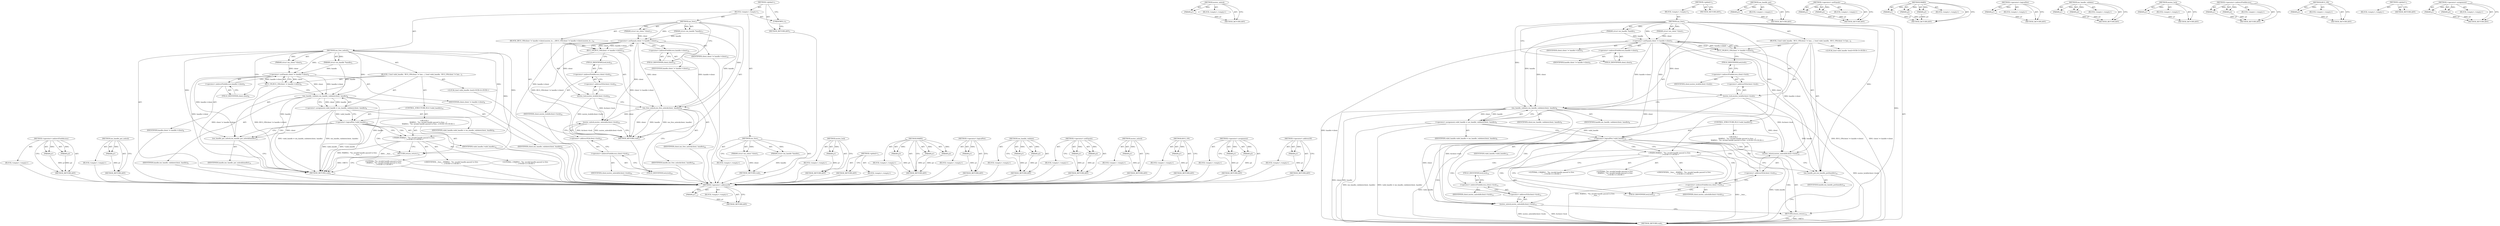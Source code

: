 digraph "&lt;operator&gt;.addressOf" {
vulnerable_93 [label=<(METHOD,&lt;operator&gt;.addressOf)>];
vulnerable_94 [label=<(PARAM,p1)>];
vulnerable_95 [label=<(BLOCK,&lt;empty&gt;,&lt;empty&gt;)>];
vulnerable_96 [label=<(METHOD_RETURN,ANY)>];
vulnerable_117 [label=<(METHOD,mutex_unlock)>];
vulnerable_118 [label=<(PARAM,p1)>];
vulnerable_119 [label=<(BLOCK,&lt;empty&gt;,&lt;empty&gt;)>];
vulnerable_120 [label=<(METHOD_RETURN,ANY)>];
vulnerable_6 [label=<(METHOD,&lt;global&gt;)<SUB>1</SUB>>];
vulnerable_7 [label=<(BLOCK,&lt;empty&gt;,&lt;empty&gt;)<SUB>1</SUB>>];
vulnerable_8 [label=<(METHOD,ion_free)<SUB>1</SUB>>];
vulnerable_9 [label=<(PARAM,struct ion_client *client)<SUB>1</SUB>>];
vulnerable_10 [label=<(PARAM,struct ion_handle *handle)<SUB>1</SUB>>];
vulnerable_11 [label=<(BLOCK,{
 	bool valid_handle;
 
 	BUG_ON(client != han...,{
 	bool valid_handle;
 
 	BUG_ON(client != han...)<SUB>2</SUB>>];
vulnerable_12 [label="<(LOCAL,bool valid_handle: bool)<SUB>3</SUB>>"];
vulnerable_13 [label=<(BUG_ON,BUG_ON(client != handle-&gt;client))<SUB>5</SUB>>];
vulnerable_14 [label=<(&lt;operator&gt;.notEquals,client != handle-&gt;client)<SUB>5</SUB>>];
vulnerable_15 [label=<(IDENTIFIER,client,client != handle-&gt;client)<SUB>5</SUB>>];
vulnerable_16 [label=<(&lt;operator&gt;.indirectFieldAccess,handle-&gt;client)<SUB>5</SUB>>];
vulnerable_17 [label=<(IDENTIFIER,handle,client != handle-&gt;client)<SUB>5</SUB>>];
vulnerable_18 [label=<(FIELD_IDENTIFIER,client,client)<SUB>5</SUB>>];
vulnerable_19 [label=<(mutex_lock,mutex_lock(&amp;client-&gt;lock))<SUB>7</SUB>>];
vulnerable_20 [label=<(&lt;operator&gt;.addressOf,&amp;client-&gt;lock)<SUB>7</SUB>>];
vulnerable_21 [label=<(&lt;operator&gt;.indirectFieldAccess,client-&gt;lock)<SUB>7</SUB>>];
vulnerable_22 [label=<(IDENTIFIER,client,mutex_lock(&amp;client-&gt;lock))<SUB>7</SUB>>];
vulnerable_23 [label=<(FIELD_IDENTIFIER,lock,lock)<SUB>7</SUB>>];
vulnerable_24 [label=<(&lt;operator&gt;.assignment,valid_handle = ion_handle_validate(client, handle))<SUB>8</SUB>>];
vulnerable_25 [label=<(IDENTIFIER,valid_handle,valid_handle = ion_handle_validate(client, handle))<SUB>8</SUB>>];
vulnerable_26 [label=<(ion_handle_validate,ion_handle_validate(client, handle))<SUB>8</SUB>>];
vulnerable_27 [label=<(IDENTIFIER,client,ion_handle_validate(client, handle))<SUB>8</SUB>>];
vulnerable_28 [label=<(IDENTIFIER,handle,ion_handle_validate(client, handle))<SUB>8</SUB>>];
vulnerable_29 [label=<(CONTROL_STRUCTURE,IF,if (!valid_handle))<SUB>10</SUB>>];
vulnerable_30 [label=<(&lt;operator&gt;.logicalNot,!valid_handle)<SUB>10</SUB>>];
vulnerable_31 [label=<(IDENTIFIER,valid_handle,!valid_handle)<SUB>10</SUB>>];
vulnerable_32 [label="<(BLOCK,{
 		WARN(1, &quot;%s: invalid handle passed to free...,{
 		WARN(1, &quot;%s: invalid handle passed to free...)<SUB>10</SUB>>"];
vulnerable_33 [label="<(WARN,WARN(1, &quot;%s: invalid handle passed to free.\n&quot;,...)<SUB>11</SUB>>"];
vulnerable_34 [label="<(LITERAL,1,WARN(1, &quot;%s: invalid handle passed to free.\n&quot;,...)<SUB>11</SUB>>"];
vulnerable_35 [label="<(LITERAL,&quot;%s: invalid handle passed to free.\n&quot;,WARN(1, &quot;%s: invalid handle passed to free.\n&quot;,...)<SUB>11</SUB>>"];
vulnerable_36 [label="<(IDENTIFIER,__func__,WARN(1, &quot;%s: invalid handle passed to free.\n&quot;,...)<SUB>11</SUB>>"];
vulnerable_37 [label=<(mutex_unlock,mutex_unlock(&amp;client-&gt;lock))<SUB>12</SUB>>];
vulnerable_38 [label=<(&lt;operator&gt;.addressOf,&amp;client-&gt;lock)<SUB>12</SUB>>];
vulnerable_39 [label=<(&lt;operator&gt;.indirectFieldAccess,client-&gt;lock)<SUB>12</SUB>>];
vulnerable_40 [label=<(IDENTIFIER,client,mutex_unlock(&amp;client-&gt;lock))<SUB>12</SUB>>];
vulnerable_41 [label=<(FIELD_IDENTIFIER,lock,lock)<SUB>12</SUB>>];
vulnerable_42 [label=<(RETURN,return;,return;)<SUB>13</SUB>>];
vulnerable_43 [label=<(mutex_unlock,mutex_unlock(&amp;client-&gt;lock))<SUB>15</SUB>>];
vulnerable_44 [label=<(&lt;operator&gt;.addressOf,&amp;client-&gt;lock)<SUB>15</SUB>>];
vulnerable_45 [label=<(&lt;operator&gt;.indirectFieldAccess,client-&gt;lock)<SUB>15</SUB>>];
vulnerable_46 [label=<(IDENTIFIER,client,mutex_unlock(&amp;client-&gt;lock))<SUB>15</SUB>>];
vulnerable_47 [label=<(FIELD_IDENTIFIER,lock,lock)<SUB>15</SUB>>];
vulnerable_48 [label=<(ion_handle_put,ion_handle_put(handle))<SUB>16</SUB>>];
vulnerable_49 [label=<(IDENTIFIER,handle,ion_handle_put(handle))<SUB>16</SUB>>];
vulnerable_50 [label=<(METHOD_RETURN,void)<SUB>1</SUB>>];
vulnerable_52 [label=<(METHOD_RETURN,ANY)<SUB>1</SUB>>];
vulnerable_121 [label=<(METHOD,ion_handle_put)>];
vulnerable_122 [label=<(PARAM,p1)>];
vulnerable_123 [label=<(BLOCK,&lt;empty&gt;,&lt;empty&gt;)>];
vulnerable_124 [label=<(METHOD_RETURN,ANY)>];
vulnerable_79 [label=<(METHOD,&lt;operator&gt;.notEquals)>];
vulnerable_80 [label=<(PARAM,p1)>];
vulnerable_81 [label=<(PARAM,p2)>];
vulnerable_82 [label=<(BLOCK,&lt;empty&gt;,&lt;empty&gt;)>];
vulnerable_83 [label=<(METHOD_RETURN,ANY)>];
vulnerable_111 [label=<(METHOD,WARN)>];
vulnerable_112 [label=<(PARAM,p1)>];
vulnerable_113 [label=<(PARAM,p2)>];
vulnerable_114 [label=<(PARAM,p3)>];
vulnerable_115 [label=<(BLOCK,&lt;empty&gt;,&lt;empty&gt;)>];
vulnerable_116 [label=<(METHOD_RETURN,ANY)>];
vulnerable_107 [label=<(METHOD,&lt;operator&gt;.logicalNot)>];
vulnerable_108 [label=<(PARAM,p1)>];
vulnerable_109 [label=<(BLOCK,&lt;empty&gt;,&lt;empty&gt;)>];
vulnerable_110 [label=<(METHOD_RETURN,ANY)>];
vulnerable_102 [label=<(METHOD,ion_handle_validate)>];
vulnerable_103 [label=<(PARAM,p1)>];
vulnerable_104 [label=<(PARAM,p2)>];
vulnerable_105 [label=<(BLOCK,&lt;empty&gt;,&lt;empty&gt;)>];
vulnerable_106 [label=<(METHOD_RETURN,ANY)>];
vulnerable_89 [label=<(METHOD,mutex_lock)>];
vulnerable_90 [label=<(PARAM,p1)>];
vulnerable_91 [label=<(BLOCK,&lt;empty&gt;,&lt;empty&gt;)>];
vulnerable_92 [label=<(METHOD_RETURN,ANY)>];
vulnerable_84 [label=<(METHOD,&lt;operator&gt;.indirectFieldAccess)>];
vulnerable_85 [label=<(PARAM,p1)>];
vulnerable_86 [label=<(PARAM,p2)>];
vulnerable_87 [label=<(BLOCK,&lt;empty&gt;,&lt;empty&gt;)>];
vulnerable_88 [label=<(METHOD_RETURN,ANY)>];
vulnerable_75 [label=<(METHOD,BUG_ON)>];
vulnerable_76 [label=<(PARAM,p1)>];
vulnerable_77 [label=<(BLOCK,&lt;empty&gt;,&lt;empty&gt;)>];
vulnerable_78 [label=<(METHOD_RETURN,ANY)>];
vulnerable_69 [label=<(METHOD,&lt;global&gt;)<SUB>1</SUB>>];
vulnerable_70 [label=<(BLOCK,&lt;empty&gt;,&lt;empty&gt;)>];
vulnerable_71 [label=<(METHOD_RETURN,ANY)>];
vulnerable_97 [label=<(METHOD,&lt;operator&gt;.assignment)>];
vulnerable_98 [label=<(PARAM,p1)>];
vulnerable_99 [label=<(PARAM,p2)>];
vulnerable_100 [label=<(BLOCK,&lt;empty&gt;,&lt;empty&gt;)>];
vulnerable_101 [label=<(METHOD_RETURN,ANY)>];
fixed_101 [label=<(METHOD,&lt;operator&gt;.indirectFieldAccess)>];
fixed_102 [label=<(PARAM,p1)>];
fixed_103 [label=<(PARAM,p2)>];
fixed_104 [label=<(BLOCK,&lt;empty&gt;,&lt;empty&gt;)>];
fixed_105 [label=<(METHOD_RETURN,ANY)>];
fixed_126 [label=<(METHOD,ion_handle_put_nolock)>];
fixed_127 [label=<(PARAM,p1)>];
fixed_128 [label=<(BLOCK,&lt;empty&gt;,&lt;empty&gt;)>];
fixed_129 [label=<(METHOD_RETURN,ANY)>];
fixed_6 [label=<(METHOD,&lt;global&gt;)<SUB>1</SUB>>];
fixed_7 [label=<(BLOCK,&lt;empty&gt;,&lt;empty&gt;)<SUB>1</SUB>>];
fixed_8 [label=<(METHOD,ion_free)<SUB>1</SUB>>];
fixed_9 [label=<(PARAM,struct ion_client *client)<SUB>1</SUB>>];
fixed_10 [label=<(PARAM,struct ion_handle *handle)<SUB>1</SUB>>];
fixed_11 [label=<(BLOCK,&lt;empty&gt;,&lt;empty&gt;)>];
fixed_12 [label=<(METHOD_RETURN,void)<SUB>1</SUB>>];
fixed_14 [label=<(UNKNOWN,),))<SUB>1</SUB>>];
fixed_15 [label=<(METHOD,ion_free_nolock)<SUB>2</SUB>>];
fixed_16 [label=<(PARAM,struct ion_client *client)<SUB>2</SUB>>];
fixed_17 [label=<(PARAM,struct ion_handle *handle)<SUB>2</SUB>>];
fixed_18 [label=<(BLOCK,{
 	bool valid_handle;
 
 	BUG_ON(client != han...,{
 	bool valid_handle;
 
 	BUG_ON(client != han...)<SUB>3</SUB>>];
fixed_19 [label="<(LOCAL,bool valid_handle: bool)<SUB>4</SUB>>"];
fixed_20 [label=<(BUG_ON,BUG_ON(client != handle-&gt;client))<SUB>6</SUB>>];
fixed_21 [label=<(&lt;operator&gt;.notEquals,client != handle-&gt;client)<SUB>6</SUB>>];
fixed_22 [label=<(IDENTIFIER,client,client != handle-&gt;client)<SUB>6</SUB>>];
fixed_23 [label=<(&lt;operator&gt;.indirectFieldAccess,handle-&gt;client)<SUB>6</SUB>>];
fixed_24 [label=<(IDENTIFIER,handle,client != handle-&gt;client)<SUB>6</SUB>>];
fixed_25 [label=<(FIELD_IDENTIFIER,client,client)<SUB>6</SUB>>];
fixed_26 [label=<(&lt;operator&gt;.assignment,valid_handle = ion_handle_validate(client, handle))<SUB>8</SUB>>];
fixed_27 [label=<(IDENTIFIER,valid_handle,valid_handle = ion_handle_validate(client, handle))<SUB>8</SUB>>];
fixed_28 [label=<(ion_handle_validate,ion_handle_validate(client, handle))<SUB>8</SUB>>];
fixed_29 [label=<(IDENTIFIER,client,ion_handle_validate(client, handle))<SUB>8</SUB>>];
fixed_30 [label=<(IDENTIFIER,handle,ion_handle_validate(client, handle))<SUB>8</SUB>>];
fixed_31 [label=<(CONTROL_STRUCTURE,IF,if (!valid_handle))<SUB>10</SUB>>];
fixed_32 [label=<(&lt;operator&gt;.logicalNot,!valid_handle)<SUB>10</SUB>>];
fixed_33 [label=<(IDENTIFIER,valid_handle,!valid_handle)<SUB>10</SUB>>];
fixed_34 [label="<(BLOCK,{
 		WARN(1, &quot;%s: invalid handle passed to free...,{
 		WARN(1, &quot;%s: invalid handle passed to free...)<SUB>10</SUB>>"];
fixed_35 [label="<(WARN,WARN(1, &quot;%s: invalid handle passed to free.\n&quot;,...)<SUB>11</SUB>>"];
fixed_36 [label="<(LITERAL,1,WARN(1, &quot;%s: invalid handle passed to free.\n&quot;,...)<SUB>11</SUB>>"];
fixed_37 [label="<(LITERAL,&quot;%s: invalid handle passed to free.\n&quot;,WARN(1, &quot;%s: invalid handle passed to free.\n&quot;,...)<SUB>11</SUB>>"];
fixed_38 [label="<(IDENTIFIER,__func__,WARN(1, &quot;%s: invalid handle passed to free.\n&quot;,...)<SUB>11</SUB>>"];
fixed_39 [label=<(RETURN,return;,return;)<SUB>12</SUB>>];
fixed_40 [label=<(ion_handle_put_nolock,ion_handle_put_nolock(handle))<SUB>14</SUB>>];
fixed_41 [label=<(IDENTIFIER,handle,ion_handle_put_nolock(handle))<SUB>14</SUB>>];
fixed_42 [label=<(METHOD_RETURN,void)<SUB>2</SUB>>];
fixed_44 [label=<(METHOD,ion_free)<SUB>17</SUB>>];
fixed_45 [label=<(PARAM,struct ion_client *client)<SUB>17</SUB>>];
fixed_46 [label=<(PARAM,struct ion_handle *handle)<SUB>17</SUB>>];
fixed_47 [label=<(BLOCK,{
	BUG_ON(client != handle-&gt;client);

	mutex_lo...,{
	BUG_ON(client != handle-&gt;client);

	mutex_lo...)<SUB>18</SUB>>];
fixed_48 [label=<(BUG_ON,BUG_ON(client != handle-&gt;client))<SUB>19</SUB>>];
fixed_49 [label=<(&lt;operator&gt;.notEquals,client != handle-&gt;client)<SUB>19</SUB>>];
fixed_50 [label=<(IDENTIFIER,client,client != handle-&gt;client)<SUB>19</SUB>>];
fixed_51 [label=<(&lt;operator&gt;.indirectFieldAccess,handle-&gt;client)<SUB>19</SUB>>];
fixed_52 [label=<(IDENTIFIER,handle,client != handle-&gt;client)<SUB>19</SUB>>];
fixed_53 [label=<(FIELD_IDENTIFIER,client,client)<SUB>19</SUB>>];
fixed_54 [label=<(mutex_lock,mutex_lock(&amp;client-&gt;lock))<SUB>21</SUB>>];
fixed_55 [label=<(&lt;operator&gt;.addressOf,&amp;client-&gt;lock)<SUB>21</SUB>>];
fixed_56 [label=<(&lt;operator&gt;.indirectFieldAccess,client-&gt;lock)<SUB>21</SUB>>];
fixed_57 [label=<(IDENTIFIER,client,mutex_lock(&amp;client-&gt;lock))<SUB>21</SUB>>];
fixed_58 [label=<(FIELD_IDENTIFIER,lock,lock)<SUB>21</SUB>>];
fixed_59 [label=<(ion_free_nolock,ion_free_nolock(client, handle))<SUB>22</SUB>>];
fixed_60 [label=<(IDENTIFIER,client,ion_free_nolock(client, handle))<SUB>22</SUB>>];
fixed_61 [label=<(IDENTIFIER,handle,ion_free_nolock(client, handle))<SUB>22</SUB>>];
fixed_62 [label=<(mutex_unlock,mutex_unlock(&amp;client-&gt;lock))<SUB>23</SUB>>];
fixed_63 [label=<(&lt;operator&gt;.addressOf,&amp;client-&gt;lock)<SUB>23</SUB>>];
fixed_64 [label=<(&lt;operator&gt;.indirectFieldAccess,client-&gt;lock)<SUB>23</SUB>>];
fixed_65 [label=<(IDENTIFIER,client,mutex_unlock(&amp;client-&gt;lock))<SUB>23</SUB>>];
fixed_66 [label=<(FIELD_IDENTIFIER,lock,lock)<SUB>23</SUB>>];
fixed_67 [label=<(METHOD_RETURN,void)<SUB>17</SUB>>];
fixed_69 [label=<(METHOD_RETURN,ANY)<SUB>1</SUB>>];
fixed_130 [label=<(METHOD,mutex_lock)>];
fixed_131 [label=<(PARAM,p1)>];
fixed_132 [label=<(BLOCK,&lt;empty&gt;,&lt;empty&gt;)>];
fixed_133 [label=<(METHOD_RETURN,ANY)>];
fixed_86 [label=<(METHOD,&lt;global&gt;)<SUB>1</SUB>>];
fixed_87 [label=<(BLOCK,&lt;empty&gt;,&lt;empty&gt;)>];
fixed_88 [label=<(METHOD_RETURN,ANY)>];
fixed_120 [label=<(METHOD,WARN)>];
fixed_121 [label=<(PARAM,p1)>];
fixed_122 [label=<(PARAM,p2)>];
fixed_123 [label=<(PARAM,p3)>];
fixed_124 [label=<(BLOCK,&lt;empty&gt;,&lt;empty&gt;)>];
fixed_125 [label=<(METHOD_RETURN,ANY)>];
fixed_116 [label=<(METHOD,&lt;operator&gt;.logicalNot)>];
fixed_117 [label=<(PARAM,p1)>];
fixed_118 [label=<(BLOCK,&lt;empty&gt;,&lt;empty&gt;)>];
fixed_119 [label=<(METHOD_RETURN,ANY)>];
fixed_111 [label=<(METHOD,ion_handle_validate)>];
fixed_112 [label=<(PARAM,p1)>];
fixed_113 [label=<(PARAM,p2)>];
fixed_114 [label=<(BLOCK,&lt;empty&gt;,&lt;empty&gt;)>];
fixed_115 [label=<(METHOD_RETURN,ANY)>];
fixed_96 [label=<(METHOD,&lt;operator&gt;.notEquals)>];
fixed_97 [label=<(PARAM,p1)>];
fixed_98 [label=<(PARAM,p2)>];
fixed_99 [label=<(BLOCK,&lt;empty&gt;,&lt;empty&gt;)>];
fixed_100 [label=<(METHOD_RETURN,ANY)>];
fixed_138 [label=<(METHOD,mutex_unlock)>];
fixed_139 [label=<(PARAM,p1)>];
fixed_140 [label=<(BLOCK,&lt;empty&gt;,&lt;empty&gt;)>];
fixed_141 [label=<(METHOD_RETURN,ANY)>];
fixed_92 [label=<(METHOD,BUG_ON)>];
fixed_93 [label=<(PARAM,p1)>];
fixed_94 [label=<(BLOCK,&lt;empty&gt;,&lt;empty&gt;)>];
fixed_95 [label=<(METHOD_RETURN,ANY)>];
fixed_106 [label=<(METHOD,&lt;operator&gt;.assignment)>];
fixed_107 [label=<(PARAM,p1)>];
fixed_108 [label=<(PARAM,p2)>];
fixed_109 [label=<(BLOCK,&lt;empty&gt;,&lt;empty&gt;)>];
fixed_110 [label=<(METHOD_RETURN,ANY)>];
fixed_134 [label=<(METHOD,&lt;operator&gt;.addressOf)>];
fixed_135 [label=<(PARAM,p1)>];
fixed_136 [label=<(BLOCK,&lt;empty&gt;,&lt;empty&gt;)>];
fixed_137 [label=<(METHOD_RETURN,ANY)>];
vulnerable_93 -> vulnerable_94  [key=0, label="AST: "];
vulnerable_93 -> vulnerable_94  [key=1, label="DDG: "];
vulnerable_93 -> vulnerable_95  [key=0, label="AST: "];
vulnerable_93 -> vulnerable_96  [key=0, label="AST: "];
vulnerable_93 -> vulnerable_96  [key=1, label="CFG: "];
vulnerable_94 -> vulnerable_96  [key=0, label="DDG: p1"];
vulnerable_117 -> vulnerable_118  [key=0, label="AST: "];
vulnerable_117 -> vulnerable_118  [key=1, label="DDG: "];
vulnerable_117 -> vulnerable_119  [key=0, label="AST: "];
vulnerable_117 -> vulnerable_120  [key=0, label="AST: "];
vulnerable_117 -> vulnerable_120  [key=1, label="CFG: "];
vulnerable_118 -> vulnerable_120  [key=0, label="DDG: p1"];
vulnerable_6 -> vulnerable_7  [key=0, label="AST: "];
vulnerable_6 -> vulnerable_52  [key=0, label="AST: "];
vulnerable_6 -> vulnerable_52  [key=1, label="CFG: "];
vulnerable_7 -> vulnerable_8  [key=0, label="AST: "];
vulnerable_8 -> vulnerable_9  [key=0, label="AST: "];
vulnerable_8 -> vulnerable_9  [key=1, label="DDG: "];
vulnerable_8 -> vulnerable_10  [key=0, label="AST: "];
vulnerable_8 -> vulnerable_10  [key=1, label="DDG: "];
vulnerable_8 -> vulnerable_11  [key=0, label="AST: "];
vulnerable_8 -> vulnerable_50  [key=0, label="AST: "];
vulnerable_8 -> vulnerable_18  [key=0, label="CFG: "];
vulnerable_8 -> vulnerable_48  [key=0, label="DDG: "];
vulnerable_8 -> vulnerable_14  [key=0, label="DDG: "];
vulnerable_8 -> vulnerable_26  [key=0, label="DDG: "];
vulnerable_8 -> vulnerable_30  [key=0, label="DDG: "];
vulnerable_8 -> vulnerable_42  [key=0, label="DDG: "];
vulnerable_8 -> vulnerable_33  [key=0, label="DDG: "];
vulnerable_9 -> vulnerable_14  [key=0, label="DDG: client"];
vulnerable_10 -> vulnerable_14  [key=0, label="DDG: handle"];
vulnerable_10 -> vulnerable_26  [key=0, label="DDG: handle"];
vulnerable_11 -> vulnerable_12  [key=0, label="AST: "];
vulnerable_11 -> vulnerable_13  [key=0, label="AST: "];
vulnerable_11 -> vulnerable_19  [key=0, label="AST: "];
vulnerable_11 -> vulnerable_24  [key=0, label="AST: "];
vulnerable_11 -> vulnerable_29  [key=0, label="AST: "];
vulnerable_11 -> vulnerable_43  [key=0, label="AST: "];
vulnerable_11 -> vulnerable_48  [key=0, label="AST: "];
vulnerable_13 -> vulnerable_14  [key=0, label="AST: "];
vulnerable_13 -> vulnerable_23  [key=0, label="CFG: "];
vulnerable_13 -> vulnerable_50  [key=0, label="DDG: client != handle-&gt;client"];
vulnerable_13 -> vulnerable_50  [key=1, label="DDG: BUG_ON(client != handle-&gt;client)"];
vulnerable_14 -> vulnerable_15  [key=0, label="AST: "];
vulnerable_14 -> vulnerable_16  [key=0, label="AST: "];
vulnerable_14 -> vulnerable_13  [key=0, label="CFG: "];
vulnerable_14 -> vulnerable_13  [key=1, label="DDG: client"];
vulnerable_14 -> vulnerable_13  [key=2, label="DDG: handle-&gt;client"];
vulnerable_14 -> vulnerable_50  [key=0, label="DDG: handle-&gt;client"];
vulnerable_14 -> vulnerable_19  [key=0, label="DDG: client"];
vulnerable_14 -> vulnerable_43  [key=0, label="DDG: client"];
vulnerable_14 -> vulnerable_48  [key=0, label="DDG: handle-&gt;client"];
vulnerable_14 -> vulnerable_26  [key=0, label="DDG: client"];
vulnerable_14 -> vulnerable_26  [key=1, label="DDG: handle-&gt;client"];
vulnerable_14 -> vulnerable_37  [key=0, label="DDG: client"];
vulnerable_16 -> vulnerable_17  [key=0, label="AST: "];
vulnerable_16 -> vulnerable_18  [key=0, label="AST: "];
vulnerable_16 -> vulnerable_14  [key=0, label="CFG: "];
vulnerable_18 -> vulnerable_16  [key=0, label="CFG: "];
vulnerable_19 -> vulnerable_20  [key=0, label="AST: "];
vulnerable_19 -> vulnerable_26  [key=0, label="CFG: "];
vulnerable_19 -> vulnerable_50  [key=0, label="DDG: mutex_lock(&amp;client-&gt;lock)"];
vulnerable_19 -> vulnerable_43  [key=0, label="DDG: &amp;client-&gt;lock"];
vulnerable_19 -> vulnerable_37  [key=0, label="DDG: &amp;client-&gt;lock"];
vulnerable_20 -> vulnerable_21  [key=0, label="AST: "];
vulnerable_20 -> vulnerable_19  [key=0, label="CFG: "];
vulnerable_21 -> vulnerable_22  [key=0, label="AST: "];
vulnerable_21 -> vulnerable_23  [key=0, label="AST: "];
vulnerable_21 -> vulnerable_20  [key=0, label="CFG: "];
vulnerable_23 -> vulnerable_21  [key=0, label="CFG: "];
vulnerable_24 -> vulnerable_25  [key=0, label="AST: "];
vulnerable_24 -> vulnerable_26  [key=0, label="AST: "];
vulnerable_24 -> vulnerable_30  [key=0, label="CFG: "];
vulnerable_24 -> vulnerable_30  [key=1, label="DDG: valid_handle"];
vulnerable_24 -> vulnerable_50  [key=0, label="DDG: ion_handle_validate(client, handle)"];
vulnerable_24 -> vulnerable_50  [key=1, label="DDG: valid_handle = ion_handle_validate(client, handle)"];
vulnerable_26 -> vulnerable_27  [key=0, label="AST: "];
vulnerable_26 -> vulnerable_28  [key=0, label="AST: "];
vulnerable_26 -> vulnerable_24  [key=0, label="CFG: "];
vulnerable_26 -> vulnerable_24  [key=1, label="DDG: client"];
vulnerable_26 -> vulnerable_24  [key=2, label="DDG: handle"];
vulnerable_26 -> vulnerable_50  [key=0, label="DDG: client"];
vulnerable_26 -> vulnerable_50  [key=1, label="DDG: handle"];
vulnerable_26 -> vulnerable_43  [key=0, label="DDG: client"];
vulnerable_26 -> vulnerable_48  [key=0, label="DDG: handle"];
vulnerable_26 -> vulnerable_37  [key=0, label="DDG: client"];
vulnerable_29 -> vulnerable_30  [key=0, label="AST: "];
vulnerable_29 -> vulnerable_32  [key=0, label="AST: "];
vulnerable_30 -> vulnerable_31  [key=0, label="AST: "];
vulnerable_30 -> vulnerable_33  [key=0, label="CFG: "];
vulnerable_30 -> vulnerable_33  [key=1, label="CDG: "];
vulnerable_30 -> vulnerable_47  [key=0, label="CFG: "];
vulnerable_30 -> vulnerable_47  [key=1, label="CDG: "];
vulnerable_30 -> vulnerable_50  [key=0, label="DDG: valid_handle"];
vulnerable_30 -> vulnerable_50  [key=1, label="DDG: !valid_handle"];
vulnerable_30 -> vulnerable_48  [key=0, label="CDG: "];
vulnerable_30 -> vulnerable_42  [key=0, label="CDG: "];
vulnerable_30 -> vulnerable_44  [key=0, label="CDG: "];
vulnerable_30 -> vulnerable_37  [key=0, label="CDG: "];
vulnerable_30 -> vulnerable_38  [key=0, label="CDG: "];
vulnerable_30 -> vulnerable_41  [key=0, label="CDG: "];
vulnerable_30 -> vulnerable_45  [key=0, label="CDG: "];
vulnerable_30 -> vulnerable_39  [key=0, label="CDG: "];
vulnerable_30 -> vulnerable_43  [key=0, label="CDG: "];
vulnerable_32 -> vulnerable_33  [key=0, label="AST: "];
vulnerable_32 -> vulnerable_37  [key=0, label="AST: "];
vulnerable_32 -> vulnerable_42  [key=0, label="AST: "];
vulnerable_33 -> vulnerable_34  [key=0, label="AST: "];
vulnerable_33 -> vulnerable_35  [key=0, label="AST: "];
vulnerable_33 -> vulnerable_36  [key=0, label="AST: "];
vulnerable_33 -> vulnerable_41  [key=0, label="CFG: "];
vulnerable_33 -> vulnerable_50  [key=0, label="DDG: WARN(1, &quot;%s: invalid handle passed to free.\n&quot;, __func__)"];
vulnerable_33 -> vulnerable_50  [key=1, label="DDG: __func__"];
vulnerable_37 -> vulnerable_38  [key=0, label="AST: "];
vulnerable_37 -> vulnerable_42  [key=0, label="CFG: "];
vulnerable_37 -> vulnerable_50  [key=0, label="DDG: &amp;client-&gt;lock"];
vulnerable_37 -> vulnerable_50  [key=1, label="DDG: mutex_unlock(&amp;client-&gt;lock)"];
vulnerable_38 -> vulnerable_39  [key=0, label="AST: "];
vulnerable_38 -> vulnerable_37  [key=0, label="CFG: "];
vulnerable_39 -> vulnerable_40  [key=0, label="AST: "];
vulnerable_39 -> vulnerable_41  [key=0, label="AST: "];
vulnerable_39 -> vulnerable_38  [key=0, label="CFG: "];
vulnerable_41 -> vulnerable_39  [key=0, label="CFG: "];
vulnerable_42 -> vulnerable_50  [key=0, label="CFG: "];
vulnerable_42 -> vulnerable_50  [key=1, label="DDG: &lt;RET&gt;"];
vulnerable_43 -> vulnerable_44  [key=0, label="AST: "];
vulnerable_43 -> vulnerable_48  [key=0, label="CFG: "];
vulnerable_44 -> vulnerable_45  [key=0, label="AST: "];
vulnerable_44 -> vulnerable_43  [key=0, label="CFG: "];
vulnerable_45 -> vulnerable_46  [key=0, label="AST: "];
vulnerable_45 -> vulnerable_47  [key=0, label="AST: "];
vulnerable_45 -> vulnerable_44  [key=0, label="CFG: "];
vulnerable_47 -> vulnerable_45  [key=0, label="CFG: "];
vulnerable_48 -> vulnerable_49  [key=0, label="AST: "];
vulnerable_48 -> vulnerable_50  [key=0, label="CFG: "];
vulnerable_121 -> vulnerable_122  [key=0, label="AST: "];
vulnerable_121 -> vulnerable_122  [key=1, label="DDG: "];
vulnerable_121 -> vulnerable_123  [key=0, label="AST: "];
vulnerable_121 -> vulnerable_124  [key=0, label="AST: "];
vulnerable_121 -> vulnerable_124  [key=1, label="CFG: "];
vulnerable_122 -> vulnerable_124  [key=0, label="DDG: p1"];
vulnerable_79 -> vulnerable_80  [key=0, label="AST: "];
vulnerable_79 -> vulnerable_80  [key=1, label="DDG: "];
vulnerable_79 -> vulnerable_82  [key=0, label="AST: "];
vulnerable_79 -> vulnerable_81  [key=0, label="AST: "];
vulnerable_79 -> vulnerable_81  [key=1, label="DDG: "];
vulnerable_79 -> vulnerable_83  [key=0, label="AST: "];
vulnerable_79 -> vulnerable_83  [key=1, label="CFG: "];
vulnerable_80 -> vulnerable_83  [key=0, label="DDG: p1"];
vulnerable_81 -> vulnerable_83  [key=0, label="DDG: p2"];
vulnerable_111 -> vulnerable_112  [key=0, label="AST: "];
vulnerable_111 -> vulnerable_112  [key=1, label="DDG: "];
vulnerable_111 -> vulnerable_115  [key=0, label="AST: "];
vulnerable_111 -> vulnerable_113  [key=0, label="AST: "];
vulnerable_111 -> vulnerable_113  [key=1, label="DDG: "];
vulnerable_111 -> vulnerable_116  [key=0, label="AST: "];
vulnerable_111 -> vulnerable_116  [key=1, label="CFG: "];
vulnerable_111 -> vulnerable_114  [key=0, label="AST: "];
vulnerable_111 -> vulnerable_114  [key=1, label="DDG: "];
vulnerable_112 -> vulnerable_116  [key=0, label="DDG: p1"];
vulnerable_113 -> vulnerable_116  [key=0, label="DDG: p2"];
vulnerable_114 -> vulnerable_116  [key=0, label="DDG: p3"];
vulnerable_107 -> vulnerable_108  [key=0, label="AST: "];
vulnerable_107 -> vulnerable_108  [key=1, label="DDG: "];
vulnerable_107 -> vulnerable_109  [key=0, label="AST: "];
vulnerable_107 -> vulnerable_110  [key=0, label="AST: "];
vulnerable_107 -> vulnerable_110  [key=1, label="CFG: "];
vulnerable_108 -> vulnerable_110  [key=0, label="DDG: p1"];
vulnerable_102 -> vulnerable_103  [key=0, label="AST: "];
vulnerable_102 -> vulnerable_103  [key=1, label="DDG: "];
vulnerable_102 -> vulnerable_105  [key=0, label="AST: "];
vulnerable_102 -> vulnerable_104  [key=0, label="AST: "];
vulnerable_102 -> vulnerable_104  [key=1, label="DDG: "];
vulnerable_102 -> vulnerable_106  [key=0, label="AST: "];
vulnerable_102 -> vulnerable_106  [key=1, label="CFG: "];
vulnerable_103 -> vulnerable_106  [key=0, label="DDG: p1"];
vulnerable_104 -> vulnerable_106  [key=0, label="DDG: p2"];
vulnerable_89 -> vulnerable_90  [key=0, label="AST: "];
vulnerable_89 -> vulnerable_90  [key=1, label="DDG: "];
vulnerable_89 -> vulnerable_91  [key=0, label="AST: "];
vulnerable_89 -> vulnerable_92  [key=0, label="AST: "];
vulnerable_89 -> vulnerable_92  [key=1, label="CFG: "];
vulnerable_90 -> vulnerable_92  [key=0, label="DDG: p1"];
vulnerable_84 -> vulnerable_85  [key=0, label="AST: "];
vulnerable_84 -> vulnerable_85  [key=1, label="DDG: "];
vulnerable_84 -> vulnerable_87  [key=0, label="AST: "];
vulnerable_84 -> vulnerable_86  [key=0, label="AST: "];
vulnerable_84 -> vulnerable_86  [key=1, label="DDG: "];
vulnerable_84 -> vulnerable_88  [key=0, label="AST: "];
vulnerable_84 -> vulnerable_88  [key=1, label="CFG: "];
vulnerable_85 -> vulnerable_88  [key=0, label="DDG: p1"];
vulnerable_86 -> vulnerable_88  [key=0, label="DDG: p2"];
vulnerable_75 -> vulnerable_76  [key=0, label="AST: "];
vulnerable_75 -> vulnerable_76  [key=1, label="DDG: "];
vulnerable_75 -> vulnerable_77  [key=0, label="AST: "];
vulnerable_75 -> vulnerable_78  [key=0, label="AST: "];
vulnerable_75 -> vulnerable_78  [key=1, label="CFG: "];
vulnerable_76 -> vulnerable_78  [key=0, label="DDG: p1"];
vulnerable_69 -> vulnerable_70  [key=0, label="AST: "];
vulnerable_69 -> vulnerable_71  [key=0, label="AST: "];
vulnerable_69 -> vulnerable_71  [key=1, label="CFG: "];
vulnerable_97 -> vulnerable_98  [key=0, label="AST: "];
vulnerable_97 -> vulnerable_98  [key=1, label="DDG: "];
vulnerable_97 -> vulnerable_100  [key=0, label="AST: "];
vulnerable_97 -> vulnerable_99  [key=0, label="AST: "];
vulnerable_97 -> vulnerable_99  [key=1, label="DDG: "];
vulnerable_97 -> vulnerable_101  [key=0, label="AST: "];
vulnerable_97 -> vulnerable_101  [key=1, label="CFG: "];
vulnerable_98 -> vulnerable_101  [key=0, label="DDG: p1"];
vulnerable_99 -> vulnerable_101  [key=0, label="DDG: p2"];
fixed_101 -> fixed_102  [key=0, label="AST: "];
fixed_101 -> fixed_102  [key=1, label="DDG: "];
fixed_101 -> fixed_104  [key=0, label="AST: "];
fixed_101 -> fixed_103  [key=0, label="AST: "];
fixed_101 -> fixed_103  [key=1, label="DDG: "];
fixed_101 -> fixed_105  [key=0, label="AST: "];
fixed_101 -> fixed_105  [key=1, label="CFG: "];
fixed_102 -> fixed_105  [key=0, label="DDG: p1"];
fixed_103 -> fixed_105  [key=0, label="DDG: p2"];
fixed_104 -> vulnerable_93  [key=0];
fixed_105 -> vulnerable_93  [key=0];
fixed_126 -> fixed_127  [key=0, label="AST: "];
fixed_126 -> fixed_127  [key=1, label="DDG: "];
fixed_126 -> fixed_128  [key=0, label="AST: "];
fixed_126 -> fixed_129  [key=0, label="AST: "];
fixed_126 -> fixed_129  [key=1, label="CFG: "];
fixed_127 -> fixed_129  [key=0, label="DDG: p1"];
fixed_128 -> vulnerable_93  [key=0];
fixed_129 -> vulnerable_93  [key=0];
fixed_6 -> fixed_7  [key=0, label="AST: "];
fixed_6 -> fixed_69  [key=0, label="AST: "];
fixed_6 -> fixed_14  [key=0, label="CFG: "];
fixed_7 -> fixed_8  [key=0, label="AST: "];
fixed_7 -> fixed_14  [key=0, label="AST: "];
fixed_7 -> fixed_15  [key=0, label="AST: "];
fixed_7 -> fixed_44  [key=0, label="AST: "];
fixed_8 -> fixed_9  [key=0, label="AST: "];
fixed_8 -> fixed_9  [key=1, label="DDG: "];
fixed_8 -> fixed_10  [key=0, label="AST: "];
fixed_8 -> fixed_10  [key=1, label="DDG: "];
fixed_8 -> fixed_11  [key=0, label="AST: "];
fixed_8 -> fixed_12  [key=0, label="AST: "];
fixed_8 -> fixed_12  [key=1, label="CFG: "];
fixed_9 -> fixed_12  [key=0, label="DDG: client"];
fixed_10 -> fixed_12  [key=0, label="DDG: handle"];
fixed_11 -> vulnerable_93  [key=0];
fixed_12 -> vulnerable_93  [key=0];
fixed_14 -> fixed_69  [key=0, label="CFG: "];
fixed_15 -> fixed_16  [key=0, label="AST: "];
fixed_15 -> fixed_16  [key=1, label="DDG: "];
fixed_15 -> fixed_17  [key=0, label="AST: "];
fixed_15 -> fixed_17  [key=1, label="DDG: "];
fixed_15 -> fixed_18  [key=0, label="AST: "];
fixed_15 -> fixed_42  [key=0, label="AST: "];
fixed_15 -> fixed_25  [key=0, label="CFG: "];
fixed_15 -> fixed_40  [key=0, label="DDG: "];
fixed_15 -> fixed_21  [key=0, label="DDG: "];
fixed_15 -> fixed_28  [key=0, label="DDG: "];
fixed_15 -> fixed_32  [key=0, label="DDG: "];
fixed_15 -> fixed_39  [key=0, label="DDG: "];
fixed_15 -> fixed_35  [key=0, label="DDG: "];
fixed_16 -> fixed_21  [key=0, label="DDG: client"];
fixed_17 -> fixed_21  [key=0, label="DDG: handle"];
fixed_17 -> fixed_28  [key=0, label="DDG: handle"];
fixed_18 -> fixed_19  [key=0, label="AST: "];
fixed_18 -> fixed_20  [key=0, label="AST: "];
fixed_18 -> fixed_26  [key=0, label="AST: "];
fixed_18 -> fixed_31  [key=0, label="AST: "];
fixed_18 -> fixed_40  [key=0, label="AST: "];
fixed_19 -> vulnerable_93  [key=0];
fixed_20 -> fixed_21  [key=0, label="AST: "];
fixed_20 -> fixed_28  [key=0, label="CFG: "];
fixed_20 -> fixed_42  [key=0, label="DDG: client != handle-&gt;client"];
fixed_20 -> fixed_42  [key=1, label="DDG: BUG_ON(client != handle-&gt;client)"];
fixed_21 -> fixed_22  [key=0, label="AST: "];
fixed_21 -> fixed_23  [key=0, label="AST: "];
fixed_21 -> fixed_20  [key=0, label="CFG: "];
fixed_21 -> fixed_20  [key=1, label="DDG: client"];
fixed_21 -> fixed_20  [key=2, label="DDG: handle-&gt;client"];
fixed_21 -> fixed_42  [key=0, label="DDG: handle-&gt;client"];
fixed_21 -> fixed_40  [key=0, label="DDG: handle-&gt;client"];
fixed_21 -> fixed_28  [key=0, label="DDG: client"];
fixed_21 -> fixed_28  [key=1, label="DDG: handle-&gt;client"];
fixed_22 -> vulnerable_93  [key=0];
fixed_23 -> fixed_24  [key=0, label="AST: "];
fixed_23 -> fixed_25  [key=0, label="AST: "];
fixed_23 -> fixed_21  [key=0, label="CFG: "];
fixed_24 -> vulnerable_93  [key=0];
fixed_25 -> fixed_23  [key=0, label="CFG: "];
fixed_26 -> fixed_27  [key=0, label="AST: "];
fixed_26 -> fixed_28  [key=0, label="AST: "];
fixed_26 -> fixed_32  [key=0, label="CFG: "];
fixed_26 -> fixed_32  [key=1, label="DDG: valid_handle"];
fixed_26 -> fixed_42  [key=0, label="DDG: ion_handle_validate(client, handle)"];
fixed_26 -> fixed_42  [key=1, label="DDG: valid_handle = ion_handle_validate(client, handle)"];
fixed_27 -> vulnerable_93  [key=0];
fixed_28 -> fixed_29  [key=0, label="AST: "];
fixed_28 -> fixed_30  [key=0, label="AST: "];
fixed_28 -> fixed_26  [key=0, label="CFG: "];
fixed_28 -> fixed_26  [key=1, label="DDG: client"];
fixed_28 -> fixed_26  [key=2, label="DDG: handle"];
fixed_28 -> fixed_42  [key=0, label="DDG: client"];
fixed_28 -> fixed_42  [key=1, label="DDG: handle"];
fixed_28 -> fixed_40  [key=0, label="DDG: handle"];
fixed_29 -> vulnerable_93  [key=0];
fixed_30 -> vulnerable_93  [key=0];
fixed_31 -> fixed_32  [key=0, label="AST: "];
fixed_31 -> fixed_34  [key=0, label="AST: "];
fixed_32 -> fixed_33  [key=0, label="AST: "];
fixed_32 -> fixed_35  [key=0, label="CFG: "];
fixed_32 -> fixed_35  [key=1, label="CDG: "];
fixed_32 -> fixed_40  [key=0, label="CFG: "];
fixed_32 -> fixed_40  [key=1, label="CDG: "];
fixed_32 -> fixed_42  [key=0, label="DDG: valid_handle"];
fixed_32 -> fixed_42  [key=1, label="DDG: !valid_handle"];
fixed_32 -> fixed_39  [key=0, label="CDG: "];
fixed_33 -> vulnerable_93  [key=0];
fixed_34 -> fixed_35  [key=0, label="AST: "];
fixed_34 -> fixed_39  [key=0, label="AST: "];
fixed_35 -> fixed_36  [key=0, label="AST: "];
fixed_35 -> fixed_37  [key=0, label="AST: "];
fixed_35 -> fixed_38  [key=0, label="AST: "];
fixed_35 -> fixed_39  [key=0, label="CFG: "];
fixed_35 -> fixed_42  [key=0, label="DDG: WARN(1, &quot;%s: invalid handle passed to free.\n&quot;, __func__)"];
fixed_35 -> fixed_42  [key=1, label="DDG: __func__"];
fixed_36 -> vulnerable_93  [key=0];
fixed_37 -> vulnerable_93  [key=0];
fixed_38 -> vulnerable_93  [key=0];
fixed_39 -> fixed_42  [key=0, label="CFG: "];
fixed_39 -> fixed_42  [key=1, label="DDG: &lt;RET&gt;"];
fixed_40 -> fixed_41  [key=0, label="AST: "];
fixed_40 -> fixed_42  [key=0, label="CFG: "];
fixed_41 -> vulnerable_93  [key=0];
fixed_42 -> vulnerable_93  [key=0];
fixed_44 -> fixed_45  [key=0, label="AST: "];
fixed_44 -> fixed_45  [key=1, label="DDG: "];
fixed_44 -> fixed_46  [key=0, label="AST: "];
fixed_44 -> fixed_46  [key=1, label="DDG: "];
fixed_44 -> fixed_47  [key=0, label="AST: "];
fixed_44 -> fixed_67  [key=0, label="AST: "];
fixed_44 -> fixed_53  [key=0, label="CFG: "];
fixed_44 -> fixed_59  [key=0, label="DDG: "];
fixed_44 -> fixed_49  [key=0, label="DDG: "];
fixed_45 -> fixed_49  [key=0, label="DDG: client"];
fixed_46 -> fixed_59  [key=0, label="DDG: handle"];
fixed_46 -> fixed_49  [key=0, label="DDG: handle"];
fixed_47 -> fixed_48  [key=0, label="AST: "];
fixed_47 -> fixed_54  [key=0, label="AST: "];
fixed_47 -> fixed_59  [key=0, label="AST: "];
fixed_47 -> fixed_62  [key=0, label="AST: "];
fixed_48 -> fixed_49  [key=0, label="AST: "];
fixed_48 -> fixed_58  [key=0, label="CFG: "];
fixed_48 -> fixed_67  [key=0, label="DDG: client != handle-&gt;client"];
fixed_48 -> fixed_67  [key=1, label="DDG: BUG_ON(client != handle-&gt;client)"];
fixed_49 -> fixed_50  [key=0, label="AST: "];
fixed_49 -> fixed_51  [key=0, label="AST: "];
fixed_49 -> fixed_48  [key=0, label="CFG: "];
fixed_49 -> fixed_48  [key=1, label="DDG: client"];
fixed_49 -> fixed_48  [key=2, label="DDG: handle-&gt;client"];
fixed_49 -> fixed_67  [key=0, label="DDG: handle-&gt;client"];
fixed_49 -> fixed_54  [key=0, label="DDG: client"];
fixed_49 -> fixed_59  [key=0, label="DDG: client"];
fixed_49 -> fixed_59  [key=1, label="DDG: handle-&gt;client"];
fixed_49 -> fixed_62  [key=0, label="DDG: client"];
fixed_50 -> vulnerable_93  [key=0];
fixed_51 -> fixed_52  [key=0, label="AST: "];
fixed_51 -> fixed_53  [key=0, label="AST: "];
fixed_51 -> fixed_49  [key=0, label="CFG: "];
fixed_52 -> vulnerable_93  [key=0];
fixed_53 -> fixed_51  [key=0, label="CFG: "];
fixed_54 -> fixed_55  [key=0, label="AST: "];
fixed_54 -> fixed_59  [key=0, label="CFG: "];
fixed_54 -> fixed_67  [key=0, label="DDG: mutex_lock(&amp;client-&gt;lock)"];
fixed_54 -> fixed_62  [key=0, label="DDG: &amp;client-&gt;lock"];
fixed_55 -> fixed_56  [key=0, label="AST: "];
fixed_55 -> fixed_54  [key=0, label="CFG: "];
fixed_56 -> fixed_57  [key=0, label="AST: "];
fixed_56 -> fixed_58  [key=0, label="AST: "];
fixed_56 -> fixed_55  [key=0, label="CFG: "];
fixed_57 -> vulnerable_93  [key=0];
fixed_58 -> fixed_56  [key=0, label="CFG: "];
fixed_59 -> fixed_60  [key=0, label="AST: "];
fixed_59 -> fixed_61  [key=0, label="AST: "];
fixed_59 -> fixed_66  [key=0, label="CFG: "];
fixed_59 -> fixed_67  [key=0, label="DDG: client"];
fixed_59 -> fixed_67  [key=1, label="DDG: handle"];
fixed_59 -> fixed_67  [key=2, label="DDG: ion_free_nolock(client, handle)"];
fixed_59 -> fixed_62  [key=0, label="DDG: client"];
fixed_60 -> vulnerable_93  [key=0];
fixed_61 -> vulnerable_93  [key=0];
fixed_62 -> fixed_63  [key=0, label="AST: "];
fixed_62 -> fixed_67  [key=0, label="CFG: "];
fixed_62 -> fixed_67  [key=1, label="DDG: &amp;client-&gt;lock"];
fixed_62 -> fixed_67  [key=2, label="DDG: mutex_unlock(&amp;client-&gt;lock)"];
fixed_63 -> fixed_64  [key=0, label="AST: "];
fixed_63 -> fixed_62  [key=0, label="CFG: "];
fixed_64 -> fixed_65  [key=0, label="AST: "];
fixed_64 -> fixed_66  [key=0, label="AST: "];
fixed_64 -> fixed_63  [key=0, label="CFG: "];
fixed_65 -> vulnerable_93  [key=0];
fixed_66 -> fixed_64  [key=0, label="CFG: "];
fixed_67 -> vulnerable_93  [key=0];
fixed_69 -> vulnerable_93  [key=0];
fixed_130 -> fixed_131  [key=0, label="AST: "];
fixed_130 -> fixed_131  [key=1, label="DDG: "];
fixed_130 -> fixed_132  [key=0, label="AST: "];
fixed_130 -> fixed_133  [key=0, label="AST: "];
fixed_130 -> fixed_133  [key=1, label="CFG: "];
fixed_131 -> fixed_133  [key=0, label="DDG: p1"];
fixed_132 -> vulnerable_93  [key=0];
fixed_133 -> vulnerable_93  [key=0];
fixed_86 -> fixed_87  [key=0, label="AST: "];
fixed_86 -> fixed_88  [key=0, label="AST: "];
fixed_86 -> fixed_88  [key=1, label="CFG: "];
fixed_87 -> vulnerable_93  [key=0];
fixed_88 -> vulnerable_93  [key=0];
fixed_120 -> fixed_121  [key=0, label="AST: "];
fixed_120 -> fixed_121  [key=1, label="DDG: "];
fixed_120 -> fixed_124  [key=0, label="AST: "];
fixed_120 -> fixed_122  [key=0, label="AST: "];
fixed_120 -> fixed_122  [key=1, label="DDG: "];
fixed_120 -> fixed_125  [key=0, label="AST: "];
fixed_120 -> fixed_125  [key=1, label="CFG: "];
fixed_120 -> fixed_123  [key=0, label="AST: "];
fixed_120 -> fixed_123  [key=1, label="DDG: "];
fixed_121 -> fixed_125  [key=0, label="DDG: p1"];
fixed_122 -> fixed_125  [key=0, label="DDG: p2"];
fixed_123 -> fixed_125  [key=0, label="DDG: p3"];
fixed_124 -> vulnerable_93  [key=0];
fixed_125 -> vulnerable_93  [key=0];
fixed_116 -> fixed_117  [key=0, label="AST: "];
fixed_116 -> fixed_117  [key=1, label="DDG: "];
fixed_116 -> fixed_118  [key=0, label="AST: "];
fixed_116 -> fixed_119  [key=0, label="AST: "];
fixed_116 -> fixed_119  [key=1, label="CFG: "];
fixed_117 -> fixed_119  [key=0, label="DDG: p1"];
fixed_118 -> vulnerable_93  [key=0];
fixed_119 -> vulnerable_93  [key=0];
fixed_111 -> fixed_112  [key=0, label="AST: "];
fixed_111 -> fixed_112  [key=1, label="DDG: "];
fixed_111 -> fixed_114  [key=0, label="AST: "];
fixed_111 -> fixed_113  [key=0, label="AST: "];
fixed_111 -> fixed_113  [key=1, label="DDG: "];
fixed_111 -> fixed_115  [key=0, label="AST: "];
fixed_111 -> fixed_115  [key=1, label="CFG: "];
fixed_112 -> fixed_115  [key=0, label="DDG: p1"];
fixed_113 -> fixed_115  [key=0, label="DDG: p2"];
fixed_114 -> vulnerable_93  [key=0];
fixed_115 -> vulnerable_93  [key=0];
fixed_96 -> fixed_97  [key=0, label="AST: "];
fixed_96 -> fixed_97  [key=1, label="DDG: "];
fixed_96 -> fixed_99  [key=0, label="AST: "];
fixed_96 -> fixed_98  [key=0, label="AST: "];
fixed_96 -> fixed_98  [key=1, label="DDG: "];
fixed_96 -> fixed_100  [key=0, label="AST: "];
fixed_96 -> fixed_100  [key=1, label="CFG: "];
fixed_97 -> fixed_100  [key=0, label="DDG: p1"];
fixed_98 -> fixed_100  [key=0, label="DDG: p2"];
fixed_99 -> vulnerable_93  [key=0];
fixed_100 -> vulnerable_93  [key=0];
fixed_138 -> fixed_139  [key=0, label="AST: "];
fixed_138 -> fixed_139  [key=1, label="DDG: "];
fixed_138 -> fixed_140  [key=0, label="AST: "];
fixed_138 -> fixed_141  [key=0, label="AST: "];
fixed_138 -> fixed_141  [key=1, label="CFG: "];
fixed_139 -> fixed_141  [key=0, label="DDG: p1"];
fixed_140 -> vulnerable_93  [key=0];
fixed_141 -> vulnerable_93  [key=0];
fixed_92 -> fixed_93  [key=0, label="AST: "];
fixed_92 -> fixed_93  [key=1, label="DDG: "];
fixed_92 -> fixed_94  [key=0, label="AST: "];
fixed_92 -> fixed_95  [key=0, label="AST: "];
fixed_92 -> fixed_95  [key=1, label="CFG: "];
fixed_93 -> fixed_95  [key=0, label="DDG: p1"];
fixed_94 -> vulnerable_93  [key=0];
fixed_95 -> vulnerable_93  [key=0];
fixed_106 -> fixed_107  [key=0, label="AST: "];
fixed_106 -> fixed_107  [key=1, label="DDG: "];
fixed_106 -> fixed_109  [key=0, label="AST: "];
fixed_106 -> fixed_108  [key=0, label="AST: "];
fixed_106 -> fixed_108  [key=1, label="DDG: "];
fixed_106 -> fixed_110  [key=0, label="AST: "];
fixed_106 -> fixed_110  [key=1, label="CFG: "];
fixed_107 -> fixed_110  [key=0, label="DDG: p1"];
fixed_108 -> fixed_110  [key=0, label="DDG: p2"];
fixed_109 -> vulnerable_93  [key=0];
fixed_110 -> vulnerable_93  [key=0];
fixed_134 -> fixed_135  [key=0, label="AST: "];
fixed_134 -> fixed_135  [key=1, label="DDG: "];
fixed_134 -> fixed_136  [key=0, label="AST: "];
fixed_134 -> fixed_137  [key=0, label="AST: "];
fixed_134 -> fixed_137  [key=1, label="CFG: "];
fixed_135 -> fixed_137  [key=0, label="DDG: p1"];
fixed_136 -> vulnerable_93  [key=0];
fixed_137 -> vulnerable_93  [key=0];
}
